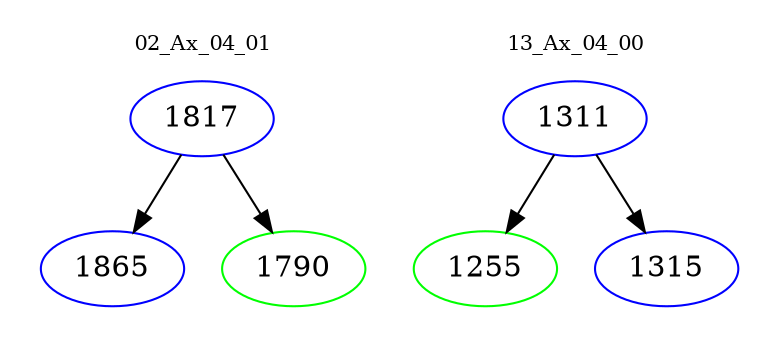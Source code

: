 digraph{
subgraph cluster_0 {
color = white
label = "02_Ax_04_01";
fontsize=10;
T0_1817 [label="1817", color="blue"]
T0_1817 -> T0_1865 [color="black"]
T0_1865 [label="1865", color="blue"]
T0_1817 -> T0_1790 [color="black"]
T0_1790 [label="1790", color="green"]
}
subgraph cluster_1 {
color = white
label = "13_Ax_04_00";
fontsize=10;
T1_1311 [label="1311", color="blue"]
T1_1311 -> T1_1255 [color="black"]
T1_1255 [label="1255", color="green"]
T1_1311 -> T1_1315 [color="black"]
T1_1315 [label="1315", color="blue"]
}
}
